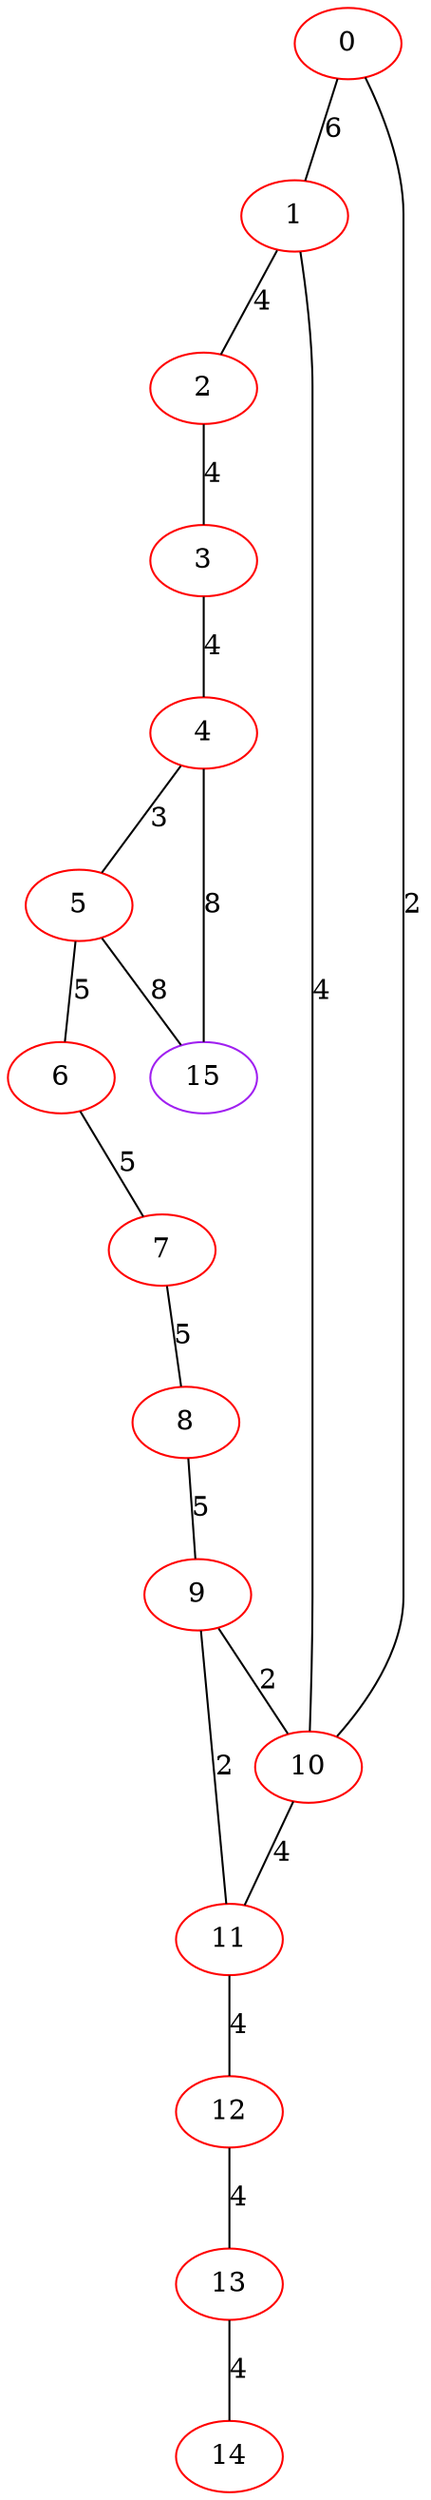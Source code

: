 graph "" {
0 [color=red, weight=1];
1 [color=red, weight=1];
2 [color=red, weight=1];
3 [color=red, weight=1];
4 [color=red, weight=1];
5 [color=red, weight=1];
6 [color=red, weight=1];
7 [color=red, weight=1];
8 [color=red, weight=1];
9 [color=red, weight=1];
10 [color=red, weight=1];
11 [color=red, weight=1];
12 [color=red, weight=1];
13 [color=red, weight=1];
14 [color=red, weight=1];
15 [color=purple, weight=4];
0 -- 1  [key=0, label=6];
0 -- 10  [key=0, label=2];
1 -- 2  [key=0, label=4];
1 -- 10  [key=0, label=4];
2 -- 3  [key=0, label=4];
3 -- 4  [key=0, label=4];
4 -- 5  [key=0, label=3];
4 -- 15  [key=0, label=8];
5 -- 6  [key=0, label=5];
5 -- 15  [key=0, label=8];
6 -- 7  [key=0, label=5];
7 -- 8  [key=0, label=5];
8 -- 9  [key=0, label=5];
9 -- 10  [key=0, label=2];
9 -- 11  [key=0, label=2];
10 -- 11  [key=0, label=4];
11 -- 12  [key=0, label=4];
12 -- 13  [key=0, label=4];
13 -- 14  [key=0, label=4];
}
